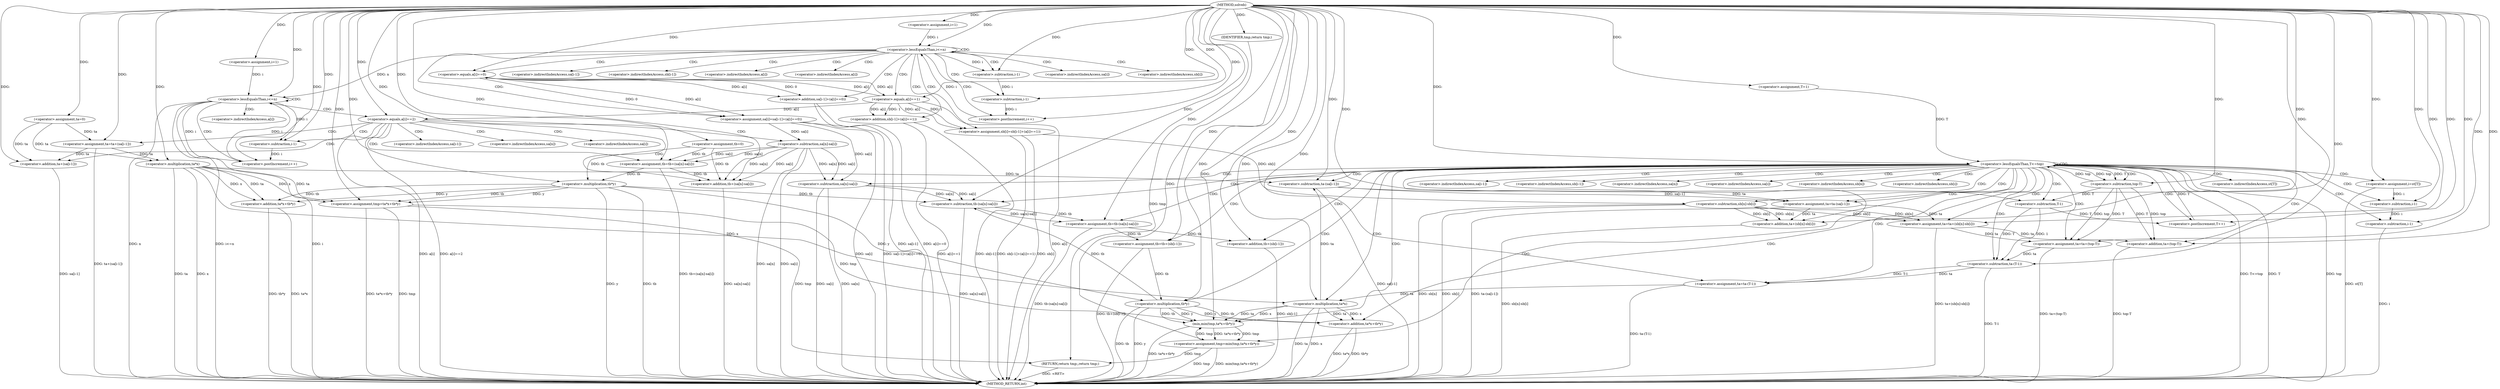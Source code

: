 digraph "solveb" {  
"1000700" [label = "(METHOD,solveb)" ]
"1000883" [label = "(METHOD_RETURN,int)" ]
"1000744" [label = "(<operator>.assignment,ta=0)" ]
"1000748" [label = "(<operator>.assignment,tb=0)" ]
"1000790" [label = "(<operator>.assignment,tmp=ta*x+tb*y)" ]
"1000881" [label = "(RETURN,return tmp;,return tmp;)" ]
"1000704" [label = "(<operator>.assignment,i=1)" ]
"1000707" [label = "(<operator>.lessEqualsThan,i<=n)" ]
"1000710" [label = "(<operator>.postIncrement,i++)" ]
"1000753" [label = "(<operator>.assignment,i=1)" ]
"1000756" [label = "(<operator>.lessEqualsThan,i<=n)" ]
"1000759" [label = "(<operator>.postIncrement,i++)" ]
"1000801" [label = "(<operator>.assignment,T=1)" ]
"1000804" [label = "(<operator>.lessEqualsThan,T<=top)" ]
"1000807" [label = "(<operator>.postIncrement,T++)" ]
"1000882" [label = "(IDENTIFIER,tmp,return tmp;)" ]
"1000713" [label = "(<operator>.assignment,sa[i]=sa[i-1]+(a[i]==0))" ]
"1000728" [label = "(<operator>.assignment,sb[i]=sb[i-1]+(a[i]==1))" ]
"1000792" [label = "(<operator>.addition,ta*x+tb*y)" ]
"1000811" [label = "(<operator>.assignment,i=st[T])" ]
"1000816" [label = "(<operator>.assignment,ta=ta-(sa[i-1]))" ]
"1000825" [label = "(<operator>.assignment,tb=tb-(sa[n]-sa[i]))" ]
"1000836" [label = "(<operator>.assignment,tb=tb+(sb[i-1]))" ]
"1000845" [label = "(<operator>.assignment,ta=ta+(sb[n]-sb[i]))" ]
"1000856" [label = "(<operator>.assignment,ta=ta+(top-T))" ]
"1000863" [label = "(<operator>.assignment,ta=ta-(T-1))" ]
"1000870" [label = "(<operator>.assignment,tmp=min(tmp,ta*x+tb*y))" ]
"1000763" [label = "(<operator>.equals,a[i]==2)" ]
"1000793" [label = "(<operator>.multiplication,ta*x)" ]
"1000796" [label = "(<operator>.multiplication,tb*y)" ]
"1000717" [label = "(<operator>.addition,sa[i-1]+(a[i]==0))" ]
"1000732" [label = "(<operator>.addition,sb[i-1]+(a[i]==1))" ]
"1000769" [label = "(<operator>.assignment,ta=ta+(sa[i-1]))" ]
"1000778" [label = "(<operator>.assignment,tb=tb+(sa[n]-sa[i]))" ]
"1000818" [label = "(<operator>.subtraction,ta-(sa[i-1]))" ]
"1000827" [label = "(<operator>.subtraction,tb-(sa[n]-sa[i]))" ]
"1000838" [label = "(<operator>.addition,tb+(sb[i-1]))" ]
"1000847" [label = "(<operator>.addition,ta+(sb[n]-sb[i]))" ]
"1000858" [label = "(<operator>.addition,ta+(top-T))" ]
"1000865" [label = "(<operator>.subtraction,ta-(T-1))" ]
"1000872" [label = "(min,min(tmp,ta*x+tb*y))" ]
"1000723" [label = "(<operator>.equals,a[i]==0)" ]
"1000738" [label = "(<operator>.equals,a[i]==1)" ]
"1000829" [label = "(<operator>.subtraction,sa[n]-sa[i])" ]
"1000849" [label = "(<operator>.subtraction,sb[n]-sb[i])" ]
"1000860" [label = "(<operator>.subtraction,top-T)" ]
"1000867" [label = "(<operator>.subtraction,T-1)" ]
"1000874" [label = "(<operator>.addition,ta*x+tb*y)" ]
"1000720" [label = "(<operator>.subtraction,i-1)" ]
"1000735" [label = "(<operator>.subtraction,i-1)" ]
"1000771" [label = "(<operator>.addition,ta+(sa[i-1]))" ]
"1000780" [label = "(<operator>.addition,tb+(sa[n]-sa[i]))" ]
"1000822" [label = "(<operator>.subtraction,i-1)" ]
"1000842" [label = "(<operator>.subtraction,i-1)" ]
"1000875" [label = "(<operator>.multiplication,ta*x)" ]
"1000878" [label = "(<operator>.multiplication,tb*y)" ]
"1000782" [label = "(<operator>.subtraction,sa[n]-sa[i])" ]
"1000775" [label = "(<operator>.subtraction,i-1)" ]
"1000714" [label = "(<operator>.indirectIndexAccess,sa[i])" ]
"1000729" [label = "(<operator>.indirectIndexAccess,sb[i])" ]
"1000813" [label = "(<operator>.indirectIndexAccess,st[T])" ]
"1000718" [label = "(<operator>.indirectIndexAccess,sa[i-1])" ]
"1000733" [label = "(<operator>.indirectIndexAccess,sb[i-1])" ]
"1000764" [label = "(<operator>.indirectIndexAccess,a[i])" ]
"1000820" [label = "(<operator>.indirectIndexAccess,sa[i-1])" ]
"1000840" [label = "(<operator>.indirectIndexAccess,sb[i-1])" ]
"1000724" [label = "(<operator>.indirectIndexAccess,a[i])" ]
"1000739" [label = "(<operator>.indirectIndexAccess,a[i])" ]
"1000830" [label = "(<operator>.indirectIndexAccess,sa[n])" ]
"1000833" [label = "(<operator>.indirectIndexAccess,sa[i])" ]
"1000850" [label = "(<operator>.indirectIndexAccess,sb[n])" ]
"1000853" [label = "(<operator>.indirectIndexAccess,sb[i])" ]
"1000773" [label = "(<operator>.indirectIndexAccess,sa[i-1])" ]
"1000783" [label = "(<operator>.indirectIndexAccess,sa[n])" ]
"1000786" [label = "(<operator>.indirectIndexAccess,sa[i])" ]
  "1000881" -> "1000883"  [ label = "DDG: <RET>"] 
  "1000756" -> "1000883"  [ label = "DDG: i"] 
  "1000756" -> "1000883"  [ label = "DDG: n"] 
  "1000756" -> "1000883"  [ label = "DDG: i<=n"] 
  "1000790" -> "1000883"  [ label = "DDG: tmp"] 
  "1000793" -> "1000883"  [ label = "DDG: ta"] 
  "1000793" -> "1000883"  [ label = "DDG: x"] 
  "1000792" -> "1000883"  [ label = "DDG: ta*x"] 
  "1000796" -> "1000883"  [ label = "DDG: tb"] 
  "1000796" -> "1000883"  [ label = "DDG: y"] 
  "1000792" -> "1000883"  [ label = "DDG: tb*y"] 
  "1000790" -> "1000883"  [ label = "DDG: ta*x+tb*y"] 
  "1000804" -> "1000883"  [ label = "DDG: T"] 
  "1000804" -> "1000883"  [ label = "DDG: top"] 
  "1000804" -> "1000883"  [ label = "DDG: T<=top"] 
  "1000811" -> "1000883"  [ label = "DDG: st[T]"] 
  "1000818" -> "1000883"  [ label = "DDG: sa[i-1]"] 
  "1000816" -> "1000883"  [ label = "DDG: ta-(sa[i-1])"] 
  "1000829" -> "1000883"  [ label = "DDG: sa[n]"] 
  "1000829" -> "1000883"  [ label = "DDG: sa[i]"] 
  "1000827" -> "1000883"  [ label = "DDG: sa[n]-sa[i]"] 
  "1000825" -> "1000883"  [ label = "DDG: tb-(sa[n]-sa[i])"] 
  "1000842" -> "1000883"  [ label = "DDG: i"] 
  "1000838" -> "1000883"  [ label = "DDG: sb[i-1]"] 
  "1000836" -> "1000883"  [ label = "DDG: tb+(sb[i-1])"] 
  "1000849" -> "1000883"  [ label = "DDG: sb[n]"] 
  "1000849" -> "1000883"  [ label = "DDG: sb[i]"] 
  "1000847" -> "1000883"  [ label = "DDG: sb[n]-sb[i]"] 
  "1000845" -> "1000883"  [ label = "DDG: ta+(sb[n]-sb[i])"] 
  "1000858" -> "1000883"  [ label = "DDG: top-T"] 
  "1000856" -> "1000883"  [ label = "DDG: ta+(top-T)"] 
  "1000865" -> "1000883"  [ label = "DDG: T-1"] 
  "1000863" -> "1000883"  [ label = "DDG: ta-(T-1)"] 
  "1000870" -> "1000883"  [ label = "DDG: tmp"] 
  "1000875" -> "1000883"  [ label = "DDG: ta"] 
  "1000875" -> "1000883"  [ label = "DDG: x"] 
  "1000874" -> "1000883"  [ label = "DDG: ta*x"] 
  "1000878" -> "1000883"  [ label = "DDG: tb"] 
  "1000878" -> "1000883"  [ label = "DDG: y"] 
  "1000874" -> "1000883"  [ label = "DDG: tb*y"] 
  "1000872" -> "1000883"  [ label = "DDG: ta*x+tb*y"] 
  "1000870" -> "1000883"  [ label = "DDG: min(tmp,ta*x+tb*y)"] 
  "1000763" -> "1000883"  [ label = "DDG: a[i]"] 
  "1000763" -> "1000883"  [ label = "DDG: a[i]==2"] 
  "1000771" -> "1000883"  [ label = "DDG: sa[i-1]"] 
  "1000769" -> "1000883"  [ label = "DDG: ta+(sa[i-1])"] 
  "1000782" -> "1000883"  [ label = "DDG: sa[n]"] 
  "1000782" -> "1000883"  [ label = "DDG: sa[i]"] 
  "1000780" -> "1000883"  [ label = "DDG: sa[n]-sa[i]"] 
  "1000778" -> "1000883"  [ label = "DDG: tb+(sa[n]-sa[i])"] 
  "1000713" -> "1000883"  [ label = "DDG: sa[i]"] 
  "1000717" -> "1000883"  [ label = "DDG: sa[i-1]"] 
  "1000717" -> "1000883"  [ label = "DDG: a[i]==0"] 
  "1000713" -> "1000883"  [ label = "DDG: sa[i-1]+(a[i]==0)"] 
  "1000728" -> "1000883"  [ label = "DDG: sb[i]"] 
  "1000732" -> "1000883"  [ label = "DDG: sb[i-1]"] 
  "1000738" -> "1000883"  [ label = "DDG: a[i]"] 
  "1000732" -> "1000883"  [ label = "DDG: a[i]==1"] 
  "1000728" -> "1000883"  [ label = "DDG: sb[i-1]+(a[i]==1)"] 
  "1000700" -> "1000744"  [ label = "DDG: "] 
  "1000700" -> "1000748"  [ label = "DDG: "] 
  "1000796" -> "1000790"  [ label = "DDG: tb"] 
  "1000796" -> "1000790"  [ label = "DDG: y"] 
  "1000793" -> "1000790"  [ label = "DDG: x"] 
  "1000793" -> "1000790"  [ label = "DDG: ta"] 
  "1000882" -> "1000881"  [ label = "DDG: tmp"] 
  "1000790" -> "1000881"  [ label = "DDG: tmp"] 
  "1000870" -> "1000881"  [ label = "DDG: tmp"] 
  "1000700" -> "1000704"  [ label = "DDG: "] 
  "1000700" -> "1000753"  [ label = "DDG: "] 
  "1000700" -> "1000790"  [ label = "DDG: "] 
  "1000700" -> "1000801"  [ label = "DDG: "] 
  "1000700" -> "1000882"  [ label = "DDG: "] 
  "1000704" -> "1000707"  [ label = "DDG: i"] 
  "1000710" -> "1000707"  [ label = "DDG: i"] 
  "1000700" -> "1000707"  [ label = "DDG: "] 
  "1000735" -> "1000710"  [ label = "DDG: i"] 
  "1000700" -> "1000710"  [ label = "DDG: "] 
  "1000723" -> "1000713"  [ label = "DDG: 0"] 
  "1000723" -> "1000713"  [ label = "DDG: a[i]"] 
  "1000738" -> "1000728"  [ label = "DDG: 1"] 
  "1000738" -> "1000728"  [ label = "DDG: a[i]"] 
  "1000753" -> "1000756"  [ label = "DDG: i"] 
  "1000759" -> "1000756"  [ label = "DDG: i"] 
  "1000700" -> "1000756"  [ label = "DDG: "] 
  "1000707" -> "1000756"  [ label = "DDG: n"] 
  "1000756" -> "1000759"  [ label = "DDG: i"] 
  "1000775" -> "1000759"  [ label = "DDG: i"] 
  "1000700" -> "1000759"  [ label = "DDG: "] 
  "1000793" -> "1000792"  [ label = "DDG: x"] 
  "1000793" -> "1000792"  [ label = "DDG: ta"] 
  "1000796" -> "1000792"  [ label = "DDG: tb"] 
  "1000796" -> "1000792"  [ label = "DDG: y"] 
  "1000801" -> "1000804"  [ label = "DDG: T"] 
  "1000807" -> "1000804"  [ label = "DDG: T"] 
  "1000700" -> "1000804"  [ label = "DDG: "] 
  "1000860" -> "1000804"  [ label = "DDG: top"] 
  "1000867" -> "1000807"  [ label = "DDG: T"] 
  "1000700" -> "1000807"  [ label = "DDG: "] 
  "1000818" -> "1000816"  [ label = "DDG: sa[i-1]"] 
  "1000818" -> "1000816"  [ label = "DDG: ta"] 
  "1000827" -> "1000825"  [ label = "DDG: sa[n]-sa[i]"] 
  "1000827" -> "1000825"  [ label = "DDG: tb"] 
  "1000825" -> "1000836"  [ label = "DDG: tb"] 
  "1000700" -> "1000836"  [ label = "DDG: "] 
  "1000816" -> "1000845"  [ label = "DDG: ta"] 
  "1000700" -> "1000845"  [ label = "DDG: "] 
  "1000849" -> "1000845"  [ label = "DDG: sb[i]"] 
  "1000849" -> "1000845"  [ label = "DDG: sb[n]"] 
  "1000860" -> "1000856"  [ label = "DDG: top"] 
  "1000860" -> "1000856"  [ label = "DDG: T"] 
  "1000845" -> "1000856"  [ label = "DDG: ta"] 
  "1000700" -> "1000856"  [ label = "DDG: "] 
  "1000865" -> "1000863"  [ label = "DDG: T-1"] 
  "1000865" -> "1000863"  [ label = "DDG: ta"] 
  "1000872" -> "1000870"  [ label = "DDG: tmp"] 
  "1000872" -> "1000870"  [ label = "DDG: ta*x+tb*y"] 
  "1000744" -> "1000793"  [ label = "DDG: ta"] 
  "1000769" -> "1000793"  [ label = "DDG: ta"] 
  "1000700" -> "1000793"  [ label = "DDG: "] 
  "1000748" -> "1000796"  [ label = "DDG: tb"] 
  "1000778" -> "1000796"  [ label = "DDG: tb"] 
  "1000700" -> "1000796"  [ label = "DDG: "] 
  "1000700" -> "1000811"  [ label = "DDG: "] 
  "1000700" -> "1000816"  [ label = "DDG: "] 
  "1000700" -> "1000825"  [ label = "DDG: "] 
  "1000700" -> "1000863"  [ label = "DDG: "] 
  "1000700" -> "1000870"  [ label = "DDG: "] 
  "1000723" -> "1000717"  [ label = "DDG: 0"] 
  "1000723" -> "1000717"  [ label = "DDG: a[i]"] 
  "1000738" -> "1000732"  [ label = "DDG: 1"] 
  "1000738" -> "1000732"  [ label = "DDG: a[i]"] 
  "1000738" -> "1000763"  [ label = "DDG: a[i]"] 
  "1000700" -> "1000763"  [ label = "DDG: "] 
  "1000744" -> "1000769"  [ label = "DDG: ta"] 
  "1000700" -> "1000769"  [ label = "DDG: "] 
  "1000782" -> "1000778"  [ label = "DDG: sa[n]"] 
  "1000782" -> "1000778"  [ label = "DDG: sa[i]"] 
  "1000748" -> "1000778"  [ label = "DDG: tb"] 
  "1000700" -> "1000778"  [ label = "DDG: "] 
  "1000793" -> "1000818"  [ label = "DDG: ta"] 
  "1000875" -> "1000818"  [ label = "DDG: ta"] 
  "1000700" -> "1000818"  [ label = "DDG: "] 
  "1000796" -> "1000827"  [ label = "DDG: tb"] 
  "1000878" -> "1000827"  [ label = "DDG: tb"] 
  "1000700" -> "1000827"  [ label = "DDG: "] 
  "1000829" -> "1000827"  [ label = "DDG: sa[i]"] 
  "1000829" -> "1000827"  [ label = "DDG: sa[n]"] 
  "1000825" -> "1000838"  [ label = "DDG: tb"] 
  "1000700" -> "1000838"  [ label = "DDG: "] 
  "1000816" -> "1000847"  [ label = "DDG: ta"] 
  "1000700" -> "1000847"  [ label = "DDG: "] 
  "1000849" -> "1000847"  [ label = "DDG: sb[i]"] 
  "1000849" -> "1000847"  [ label = "DDG: sb[n]"] 
  "1000845" -> "1000858"  [ label = "DDG: ta"] 
  "1000700" -> "1000858"  [ label = "DDG: "] 
  "1000860" -> "1000858"  [ label = "DDG: top"] 
  "1000860" -> "1000858"  [ label = "DDG: T"] 
  "1000856" -> "1000865"  [ label = "DDG: ta"] 
  "1000700" -> "1000865"  [ label = "DDG: "] 
  "1000867" -> "1000865"  [ label = "DDG: 1"] 
  "1000867" -> "1000865"  [ label = "DDG: T"] 
  "1000790" -> "1000872"  [ label = "DDG: tmp"] 
  "1000870" -> "1000872"  [ label = "DDG: tmp"] 
  "1000700" -> "1000872"  [ label = "DDG: "] 
  "1000875" -> "1000872"  [ label = "DDG: ta"] 
  "1000875" -> "1000872"  [ label = "DDG: x"] 
  "1000878" -> "1000872"  [ label = "DDG: y"] 
  "1000878" -> "1000872"  [ label = "DDG: tb"] 
  "1000738" -> "1000723"  [ label = "DDG: a[i]"] 
  "1000700" -> "1000723"  [ label = "DDG: "] 
  "1000723" -> "1000738"  [ label = "DDG: a[i]"] 
  "1000700" -> "1000738"  [ label = "DDG: "] 
  "1000782" -> "1000829"  [ label = "DDG: sa[n]"] 
  "1000782" -> "1000829"  [ label = "DDG: sa[i]"] 
  "1000713" -> "1000829"  [ label = "DDG: sa[i]"] 
  "1000728" -> "1000849"  [ label = "DDG: sb[i]"] 
  "1000804" -> "1000860"  [ label = "DDG: top"] 
  "1000700" -> "1000860"  [ label = "DDG: "] 
  "1000804" -> "1000860"  [ label = "DDG: T"] 
  "1000860" -> "1000867"  [ label = "DDG: T"] 
  "1000700" -> "1000867"  [ label = "DDG: "] 
  "1000875" -> "1000874"  [ label = "DDG: ta"] 
  "1000875" -> "1000874"  [ label = "DDG: x"] 
  "1000878" -> "1000874"  [ label = "DDG: y"] 
  "1000878" -> "1000874"  [ label = "DDG: tb"] 
  "1000707" -> "1000720"  [ label = "DDG: i"] 
  "1000700" -> "1000720"  [ label = "DDG: "] 
  "1000720" -> "1000735"  [ label = "DDG: i"] 
  "1000700" -> "1000735"  [ label = "DDG: "] 
  "1000744" -> "1000771"  [ label = "DDG: ta"] 
  "1000769" -> "1000771"  [ label = "DDG: ta"] 
  "1000700" -> "1000771"  [ label = "DDG: "] 
  "1000748" -> "1000780"  [ label = "DDG: tb"] 
  "1000778" -> "1000780"  [ label = "DDG: tb"] 
  "1000700" -> "1000780"  [ label = "DDG: "] 
  "1000782" -> "1000780"  [ label = "DDG: sa[n]"] 
  "1000782" -> "1000780"  [ label = "DDG: sa[i]"] 
  "1000811" -> "1000822"  [ label = "DDG: i"] 
  "1000700" -> "1000822"  [ label = "DDG: "] 
  "1000822" -> "1000842"  [ label = "DDG: i"] 
  "1000700" -> "1000842"  [ label = "DDG: "] 
  "1000863" -> "1000875"  [ label = "DDG: ta"] 
  "1000700" -> "1000875"  [ label = "DDG: "] 
  "1000793" -> "1000875"  [ label = "DDG: x"] 
  "1000836" -> "1000878"  [ label = "DDG: tb"] 
  "1000700" -> "1000878"  [ label = "DDG: "] 
  "1000796" -> "1000878"  [ label = "DDG: y"] 
  "1000713" -> "1000782"  [ label = "DDG: sa[i]"] 
  "1000756" -> "1000775"  [ label = "DDG: i"] 
  "1000700" -> "1000775"  [ label = "DDG: "] 
  "1000707" -> "1000728"  [ label = "CDG: "] 
  "1000707" -> "1000738"  [ label = "CDG: "] 
  "1000707" -> "1000733"  [ label = "CDG: "] 
  "1000707" -> "1000710"  [ label = "CDG: "] 
  "1000707" -> "1000724"  [ label = "CDG: "] 
  "1000707" -> "1000713"  [ label = "CDG: "] 
  "1000707" -> "1000717"  [ label = "CDG: "] 
  "1000707" -> "1000718"  [ label = "CDG: "] 
  "1000707" -> "1000735"  [ label = "CDG: "] 
  "1000707" -> "1000739"  [ label = "CDG: "] 
  "1000707" -> "1000720"  [ label = "CDG: "] 
  "1000707" -> "1000707"  [ label = "CDG: "] 
  "1000707" -> "1000729"  [ label = "CDG: "] 
  "1000707" -> "1000714"  [ label = "CDG: "] 
  "1000707" -> "1000723"  [ label = "CDG: "] 
  "1000707" -> "1000732"  [ label = "CDG: "] 
  "1000756" -> "1000764"  [ label = "CDG: "] 
  "1000756" -> "1000756"  [ label = "CDG: "] 
  "1000756" -> "1000759"  [ label = "CDG: "] 
  "1000756" -> "1000763"  [ label = "CDG: "] 
  "1000804" -> "1000822"  [ label = "CDG: "] 
  "1000804" -> "1000858"  [ label = "CDG: "] 
  "1000804" -> "1000849"  [ label = "CDG: "] 
  "1000804" -> "1000875"  [ label = "CDG: "] 
  "1000804" -> "1000842"  [ label = "CDG: "] 
  "1000804" -> "1000825"  [ label = "CDG: "] 
  "1000804" -> "1000830"  [ label = "CDG: "] 
  "1000804" -> "1000840"  [ label = "CDG: "] 
  "1000804" -> "1000856"  [ label = "CDG: "] 
  "1000804" -> "1000874"  [ label = "CDG: "] 
  "1000804" -> "1000827"  [ label = "CDG: "] 
  "1000804" -> "1000818"  [ label = "CDG: "] 
  "1000804" -> "1000850"  [ label = "CDG: "] 
  "1000804" -> "1000811"  [ label = "CDG: "] 
  "1000804" -> "1000807"  [ label = "CDG: "] 
  "1000804" -> "1000867"  [ label = "CDG: "] 
  "1000804" -> "1000820"  [ label = "CDG: "] 
  "1000804" -> "1000853"  [ label = "CDG: "] 
  "1000804" -> "1000833"  [ label = "CDG: "] 
  "1000804" -> "1000872"  [ label = "CDG: "] 
  "1000804" -> "1000804"  [ label = "CDG: "] 
  "1000804" -> "1000836"  [ label = "CDG: "] 
  "1000804" -> "1000870"  [ label = "CDG: "] 
  "1000804" -> "1000838"  [ label = "CDG: "] 
  "1000804" -> "1000845"  [ label = "CDG: "] 
  "1000804" -> "1000829"  [ label = "CDG: "] 
  "1000804" -> "1000878"  [ label = "CDG: "] 
  "1000804" -> "1000863"  [ label = "CDG: "] 
  "1000804" -> "1000816"  [ label = "CDG: "] 
  "1000804" -> "1000847"  [ label = "CDG: "] 
  "1000804" -> "1000860"  [ label = "CDG: "] 
  "1000804" -> "1000813"  [ label = "CDG: "] 
  "1000804" -> "1000865"  [ label = "CDG: "] 
  "1000763" -> "1000782"  [ label = "CDG: "] 
  "1000763" -> "1000780"  [ label = "CDG: "] 
  "1000763" -> "1000783"  [ label = "CDG: "] 
  "1000763" -> "1000775"  [ label = "CDG: "] 
  "1000763" -> "1000773"  [ label = "CDG: "] 
  "1000763" -> "1000778"  [ label = "CDG: "] 
  "1000763" -> "1000786"  [ label = "CDG: "] 
  "1000763" -> "1000769"  [ label = "CDG: "] 
  "1000763" -> "1000771"  [ label = "CDG: "] 
}
